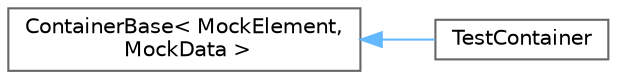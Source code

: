 digraph "Graphical Class Hierarchy"
{
 // LATEX_PDF_SIZE
  bgcolor="transparent";
  edge [fontname=Helvetica,fontsize=10,labelfontname=Helvetica,labelfontsize=10];
  node [fontname=Helvetica,fontsize=10,shape=box,height=0.2,width=0.4];
  rankdir="LR";
  Node0 [id="Node000000",label="ContainerBase\< MockElement,\l MockData \>",height=0.2,width=0.4,color="grey40", fillcolor="white", style="filled",URL="$classContainerBase.html",tooltip=" "];
  Node0 -> Node1 [id="edge4_Node000000_Node000001",dir="back",color="steelblue1",style="solid",tooltip=" "];
  Node1 [id="Node000001",label="TestContainer",height=0.2,width=0.4,color="grey40", fillcolor="white", style="filled",URL="$classTestContainer.html",tooltip="Mock class derived from ContainerBase class."];
}
